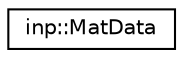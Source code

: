 digraph "Graphical Class Hierarchy"
{
  edge [fontname="Helvetica",fontsize="10",labelfontname="Helvetica",labelfontsize="10"];
  node [fontname="Helvetica",fontsize="10",shape=record];
  rankdir="LR";
  Node0 [label="inp::MatData",height=0.2,width=0.4,color="black", fillcolor="white", style="filled",URL="$structinp_1_1MatData.html",tooltip="Structure for elastic properties and fracture properties. "];
}
